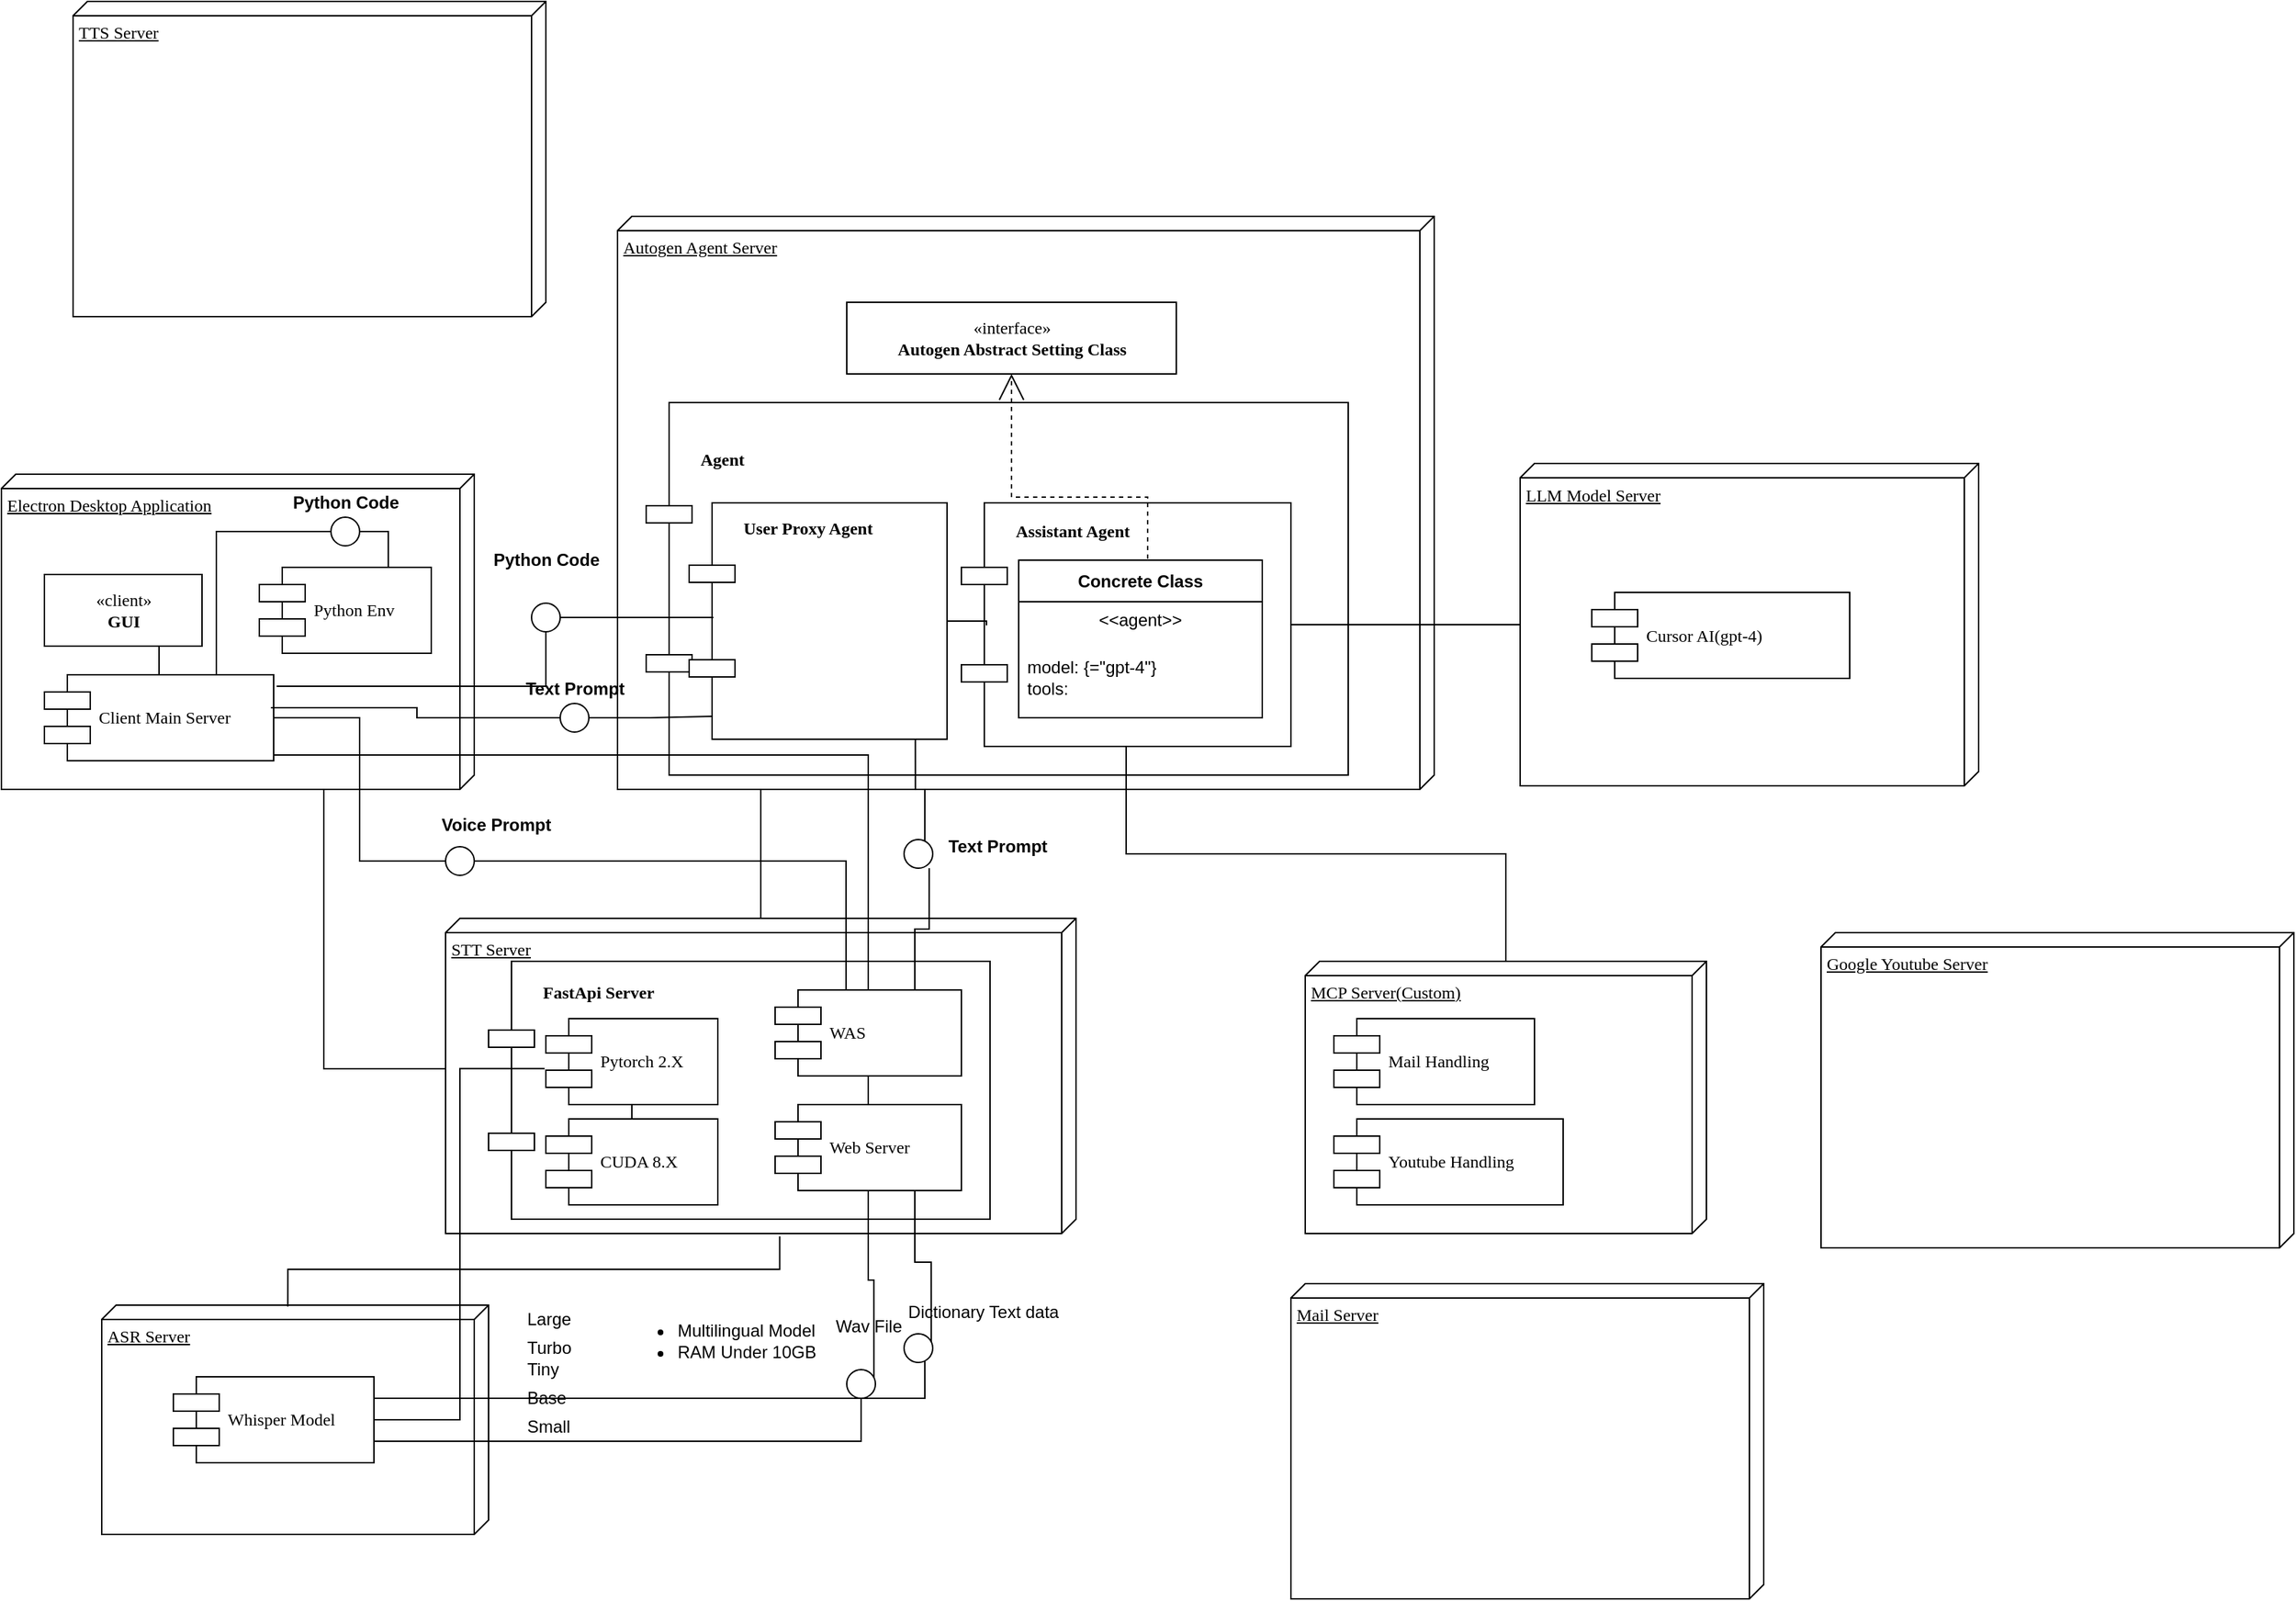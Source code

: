 <mxfile version="26.2.14">
  <diagram name="Page-1" id="5f0bae14-7c28-e335-631c-24af17079c00">
    <mxGraphModel dx="1294" dy="1692" grid="1" gridSize="10" guides="1" tooltips="1" connect="1" arrows="1" fold="1" page="1" pageScale="1" pageWidth="1100" pageHeight="850" background="none" math="0" shadow="0">
      <root>
        <mxCell id="0" />
        <mxCell id="1" parent="0" />
        <mxCell id="39150e848f15840c-1" value="Electron Desktop Application" style="verticalAlign=top;align=left;spacingTop=8;spacingLeft=2;spacingRight=12;shape=cube;size=10;direction=south;fontStyle=4;html=1;rounded=0;shadow=0;comic=0;labelBackgroundColor=none;strokeWidth=1;fontFamily=Verdana;fontSize=12" parent="1" vertex="1">
          <mxGeometry x="60" y="70" width="330" height="220" as="geometry" />
        </mxCell>
        <mxCell id="39150e848f15840c-2" value="Autogen Agent Server" style="verticalAlign=top;align=left;spacingTop=8;spacingLeft=2;spacingRight=12;shape=cube;size=10;direction=south;fontStyle=4;html=1;rounded=0;shadow=0;comic=0;labelBackgroundColor=none;strokeWidth=1;fontFamily=Verdana;fontSize=12" parent="1" vertex="1">
          <mxGeometry x="490" y="-110" width="570" height="400" as="geometry" />
        </mxCell>
        <mxCell id="_DX33EU-IOQj22-FRPUu-50" value="&lt;h4 style=&quot;padding-bottom: 180px;&quot;&gt;Agent&lt;/h4&gt;" style="shape=component;align=left;spacingLeft=36;rounded=0;shadow=0;comic=0;labelBackgroundColor=none;strokeWidth=1;fontFamily=Verdana;fontSize=12;html=1;" vertex="1" parent="1">
          <mxGeometry x="510" y="20" width="490" height="260" as="geometry" />
        </mxCell>
        <mxCell id="_DX33EU-IOQj22-FRPUu-29" style="edgeStyle=orthogonalEdgeStyle;rounded=0;orthogonalLoop=1;jettySize=auto;html=1;exitX=0.5;exitY=1;exitDx=0;exitDy=0;entryX=0.5;entryY=0;entryDx=0;entryDy=0;endArrow=none;startFill=0;" edge="1" parent="1" source="39150e848f15840c-4" target="_DX33EU-IOQj22-FRPUu-28">
          <mxGeometry relative="1" as="geometry" />
        </mxCell>
        <mxCell id="39150e848f15840c-4" value="«client»&lt;br&gt;&lt;b&gt;GUI&lt;/b&gt;" style="html=1;rounded=0;shadow=0;comic=0;labelBackgroundColor=none;strokeWidth=1;fontFamily=Verdana;fontSize=12;align=center;" parent="1" vertex="1">
          <mxGeometry x="90" y="140" width="110" height="50" as="geometry" />
        </mxCell>
        <mxCell id="39150e848f15840c-3" value="STT Server" style="verticalAlign=top;align=left;spacingTop=8;spacingLeft=2;spacingRight=12;shape=cube;size=10;direction=south;fontStyle=4;html=1;rounded=0;shadow=0;comic=0;labelBackgroundColor=none;strokeWidth=1;fontFamily=Verdana;fontSize=12" parent="1" vertex="1">
          <mxGeometry x="370" y="380" width="440" height="220" as="geometry" />
        </mxCell>
        <mxCell id="_DX33EU-IOQj22-FRPUu-26" value="&lt;h4 style=&quot;padding-bottom: 137px;&quot;&gt;FastApi Server&lt;/h4&gt;" style="shape=component;align=left;spacingLeft=36;rounded=0;shadow=0;comic=0;labelBackgroundColor=none;strokeWidth=1;fontFamily=Verdana;fontSize=12;html=1;" vertex="1" parent="1">
          <mxGeometry x="400" y="410" width="350" height="180" as="geometry" />
        </mxCell>
        <mxCell id="39150e848f15840c-5" value="Python Env" style="shape=component;align=left;spacingLeft=36;rounded=0;shadow=0;comic=0;labelBackgroundColor=none;strokeWidth=1;fontFamily=Verdana;fontSize=12;html=1;" parent="1" vertex="1">
          <mxGeometry x="240" y="135" width="120" height="60" as="geometry" />
        </mxCell>
        <mxCell id="39150e848f15840c-8" value="«interface»&lt;br&gt;&lt;b&gt;Autogen Abstract Setting Class&lt;/b&gt;" style="html=1;rounded=0;shadow=0;comic=0;labelBackgroundColor=none;strokeWidth=1;fontFamily=Verdana;fontSize=12;align=center;" parent="1" vertex="1">
          <mxGeometry x="650" y="-50" width="230" height="50" as="geometry" />
        </mxCell>
        <mxCell id="_DX33EU-IOQj22-FRPUu-25" style="edgeStyle=orthogonalEdgeStyle;rounded=0;orthogonalLoop=1;jettySize=auto;html=1;exitX=0.5;exitY=1;exitDx=0;exitDy=0;entryX=0.5;entryY=0;entryDx=0;entryDy=0;endArrow=none;startFill=0;" edge="1" parent="1" source="39150e848f15840c-10" target="_DX33EU-IOQj22-FRPUu-18">
          <mxGeometry relative="1" as="geometry" />
        </mxCell>
        <mxCell id="39150e848f15840c-10" value="Pytorch 2.X" style="shape=component;align=left;spacingLeft=36;rounded=0;shadow=0;comic=0;labelBackgroundColor=none;strokeWidth=1;fontFamily=Verdana;fontSize=12;html=1;" parent="1" vertex="1">
          <mxGeometry x="440" y="450" width="120" height="60" as="geometry" />
        </mxCell>
        <mxCell id="39150e848f15840c-17" style="edgeStyle=orthogonalEdgeStyle;rounded=0;html=1;labelBackgroundColor=none;startArrow=none;startFill=0;startSize=8;endArrow=none;endFill=0;endSize=16;fontFamily=Verdana;fontSize=12;" parent="1" source="39150e848f15840c-3" target="39150e848f15840c-2" edge="1">
          <mxGeometry relative="1" as="geometry">
            <Array as="points">
              <mxPoint x="695" y="485" />
            </Array>
          </mxGeometry>
        </mxCell>
        <mxCell id="39150e848f15840c-18" style="edgeStyle=orthogonalEdgeStyle;rounded=0;html=1;labelBackgroundColor=none;startArrow=none;startFill=0;startSize=8;endArrow=none;endFill=0;endSize=16;fontFamily=Verdana;fontSize=12;" parent="1" source="39150e848f15840c-3" target="39150e848f15840c-1" edge="1">
          <mxGeometry relative="1" as="geometry">
            <Array as="points">
              <mxPoint x="285" y="485" />
            </Array>
          </mxGeometry>
        </mxCell>
        <mxCell id="_DX33EU-IOQj22-FRPUu-1" value="LLM Model Server" style="verticalAlign=top;align=left;spacingTop=8;spacingLeft=2;spacingRight=12;shape=cube;size=10;direction=south;fontStyle=4;html=1;rounded=0;shadow=0;comic=0;labelBackgroundColor=none;strokeWidth=1;fontFamily=Verdana;fontSize=12" vertex="1" parent="1">
          <mxGeometry x="1120" y="62.5" width="320" height="225" as="geometry" />
        </mxCell>
        <mxCell id="_DX33EU-IOQj22-FRPUu-2" value="MCP Server(Custom)" style="verticalAlign=top;align=left;spacingTop=8;spacingLeft=2;spacingRight=12;shape=cube;size=10;direction=south;fontStyle=4;html=1;rounded=0;shadow=0;comic=0;labelBackgroundColor=none;strokeWidth=1;fontFamily=Verdana;fontSize=12" vertex="1" parent="1">
          <mxGeometry x="970" y="410" width="280" height="190" as="geometry" />
        </mxCell>
        <mxCell id="_DX33EU-IOQj22-FRPUu-3" value="ASR Server" style="verticalAlign=top;align=left;spacingTop=8;spacingLeft=2;spacingRight=12;shape=cube;size=10;direction=south;fontStyle=4;html=1;rounded=0;shadow=0;comic=0;labelBackgroundColor=none;strokeWidth=1;fontFamily=Verdana;fontSize=12" vertex="1" parent="1">
          <mxGeometry x="130" y="650" width="270" height="160" as="geometry" />
        </mxCell>
        <mxCell id="_DX33EU-IOQj22-FRPUu-73" style="edgeStyle=orthogonalEdgeStyle;rounded=0;orthogonalLoop=1;jettySize=auto;html=1;exitX=1;exitY=0.25;exitDx=0;exitDy=0;entryX=0.75;entryY=1;entryDx=0;entryDy=0;endArrow=none;startFill=0;" edge="1" parent="1" source="_DX33EU-IOQj22-FRPUu-74" target="_DX33EU-IOQj22-FRPUu-31">
          <mxGeometry relative="1" as="geometry" />
        </mxCell>
        <mxCell id="_DX33EU-IOQj22-FRPUu-4" value="Whisper Model" style="shape=component;align=left;spacingLeft=36;rounded=0;shadow=0;comic=0;labelBackgroundColor=none;strokeWidth=1;fontFamily=Verdana;fontSize=12;html=1;" vertex="1" parent="1">
          <mxGeometry x="180" y="700" width="140" height="60" as="geometry" />
        </mxCell>
        <mxCell id="_DX33EU-IOQj22-FRPUu-5" value="" style="shape=table;startSize=0;container=1;collapsible=0;childLayout=tableLayout;fontSize=11;fillColor=none;strokeColor=none;" vertex="1" parent="1">
          <mxGeometry x="420" y="650" width="60" height="115" as="geometry" />
        </mxCell>
        <mxCell id="_DX33EU-IOQj22-FRPUu-6" value="" style="shape=tableRow;horizontal=0;startSize=0;swimlaneHead=0;swimlaneBody=0;strokeColor=inherit;top=0;left=0;bottom=0;right=0;collapsible=0;dropTarget=0;fillColor=none;points=[[0,0.5],[1,0.5]];portConstraint=eastwest;fontSize=16;" vertex="1" parent="_DX33EU-IOQj22-FRPUu-5">
          <mxGeometry width="60" height="20" as="geometry" />
        </mxCell>
        <mxCell id="_DX33EU-IOQj22-FRPUu-7" value="Large" style="shape=partialRectangle;html=1;whiteSpace=wrap;connectable=0;strokeColor=inherit;overflow=hidden;fillColor=none;top=0;left=0;bottom=0;right=0;pointerEvents=1;fontSize=12;align=left;spacingLeft=5;" vertex="1" parent="_DX33EU-IOQj22-FRPUu-6">
          <mxGeometry width="60" height="20" as="geometry">
            <mxRectangle width="60" height="20" as="alternateBounds" />
          </mxGeometry>
        </mxCell>
        <mxCell id="_DX33EU-IOQj22-FRPUu-8" value="" style="shape=tableRow;horizontal=0;startSize=0;swimlaneHead=0;swimlaneBody=0;strokeColor=inherit;top=0;left=0;bottom=0;right=0;collapsible=0;dropTarget=0;fillColor=none;points=[[0,0.5],[1,0.5]];portConstraint=eastwest;fontSize=16;" vertex="1" parent="_DX33EU-IOQj22-FRPUu-5">
          <mxGeometry y="20" width="60" height="15" as="geometry" />
        </mxCell>
        <mxCell id="_DX33EU-IOQj22-FRPUu-9" value="Turbo" style="shape=partialRectangle;html=1;whiteSpace=wrap;connectable=0;strokeColor=inherit;overflow=hidden;fillColor=none;top=0;left=0;bottom=0;right=0;pointerEvents=1;fontSize=12;align=left;spacingLeft=5;" vertex="1" parent="_DX33EU-IOQj22-FRPUu-8">
          <mxGeometry width="60" height="15" as="geometry">
            <mxRectangle width="60" height="15" as="alternateBounds" />
          </mxGeometry>
        </mxCell>
        <mxCell id="_DX33EU-IOQj22-FRPUu-10" value="" style="shape=tableRow;horizontal=0;startSize=0;swimlaneHead=0;swimlaneBody=0;strokeColor=inherit;top=0;left=0;bottom=0;right=0;collapsible=0;dropTarget=0;fillColor=none;points=[[0,0.5],[1,0.5]];portConstraint=eastwest;fontSize=16;" vertex="1" parent="_DX33EU-IOQj22-FRPUu-5">
          <mxGeometry y="35" width="60" height="20" as="geometry" />
        </mxCell>
        <mxCell id="_DX33EU-IOQj22-FRPUu-11" value="Tiny" style="shape=partialRectangle;html=1;whiteSpace=wrap;connectable=0;strokeColor=inherit;overflow=hidden;fillColor=none;top=0;left=0;bottom=0;right=0;pointerEvents=1;fontSize=12;align=left;spacingLeft=5;" vertex="1" parent="_DX33EU-IOQj22-FRPUu-10">
          <mxGeometry width="60" height="20" as="geometry">
            <mxRectangle width="60" height="20" as="alternateBounds" />
          </mxGeometry>
        </mxCell>
        <mxCell id="_DX33EU-IOQj22-FRPUu-77" style="shape=tableRow;horizontal=0;startSize=0;swimlaneHead=0;swimlaneBody=0;strokeColor=inherit;top=0;left=0;bottom=0;right=0;collapsible=0;dropTarget=0;fillColor=none;points=[[0,0.5],[1,0.5]];portConstraint=eastwest;fontSize=16;" vertex="1" parent="_DX33EU-IOQj22-FRPUu-5">
          <mxGeometry y="55" width="60" height="20" as="geometry" />
        </mxCell>
        <mxCell id="_DX33EU-IOQj22-FRPUu-78" value="Base" style="shape=partialRectangle;html=1;whiteSpace=wrap;connectable=0;strokeColor=inherit;overflow=hidden;fillColor=none;top=0;left=0;bottom=0;right=0;pointerEvents=1;fontSize=12;align=left;spacingLeft=5;" vertex="1" parent="_DX33EU-IOQj22-FRPUu-77">
          <mxGeometry width="60" height="20" as="geometry">
            <mxRectangle width="60" height="20" as="alternateBounds" />
          </mxGeometry>
        </mxCell>
        <mxCell id="_DX33EU-IOQj22-FRPUu-79" style="shape=tableRow;horizontal=0;startSize=0;swimlaneHead=0;swimlaneBody=0;strokeColor=inherit;top=0;left=0;bottom=0;right=0;collapsible=0;dropTarget=0;fillColor=none;points=[[0,0.5],[1,0.5]];portConstraint=eastwest;fontSize=16;" vertex="1" parent="_DX33EU-IOQj22-FRPUu-5">
          <mxGeometry y="75" width="60" height="20" as="geometry" />
        </mxCell>
        <mxCell id="_DX33EU-IOQj22-FRPUu-80" value="Small" style="shape=partialRectangle;html=1;whiteSpace=wrap;connectable=0;strokeColor=inherit;overflow=hidden;fillColor=none;top=0;left=0;bottom=0;right=0;pointerEvents=1;fontSize=12;align=left;spacingLeft=5;" vertex="1" parent="_DX33EU-IOQj22-FRPUu-79">
          <mxGeometry width="60" height="20" as="geometry">
            <mxRectangle width="60" height="20" as="alternateBounds" />
          </mxGeometry>
        </mxCell>
        <mxCell id="_DX33EU-IOQj22-FRPUu-82" style="shape=tableRow;horizontal=0;startSize=0;swimlaneHead=0;swimlaneBody=0;strokeColor=inherit;top=0;left=0;bottom=0;right=0;collapsible=0;dropTarget=0;fillColor=none;points=[[0,0.5],[1,0.5]];portConstraint=eastwest;fontSize=16;" vertex="1" parent="_DX33EU-IOQj22-FRPUu-5">
          <mxGeometry y="95" width="60" height="20" as="geometry" />
        </mxCell>
        <mxCell id="_DX33EU-IOQj22-FRPUu-83" style="shape=partialRectangle;html=1;whiteSpace=wrap;connectable=0;strokeColor=inherit;overflow=hidden;fillColor=none;top=0;left=0;bottom=0;right=0;pointerEvents=1;fontSize=12;align=left;spacingLeft=5;" vertex="1" parent="_DX33EU-IOQj22-FRPUu-82">
          <mxGeometry width="60" height="20" as="geometry">
            <mxRectangle width="60" height="20" as="alternateBounds" />
          </mxGeometry>
        </mxCell>
        <mxCell id="_DX33EU-IOQj22-FRPUu-14" value="&lt;ul&gt;&lt;li&gt;Multilingual Model&lt;/li&gt;&lt;li&gt;RAM Under 10GB&lt;/li&gt;&lt;/ul&gt;" style="text;strokeColor=none;fillColor=none;html=1;whiteSpace=wrap;verticalAlign=middle;overflow=hidden;" vertex="1" parent="1">
          <mxGeometry x="490" y="635" width="200" height="80" as="geometry" />
        </mxCell>
        <mxCell id="_DX33EU-IOQj22-FRPUu-15" value="Mail Handling" style="shape=component;align=left;spacingLeft=36;rounded=0;shadow=0;comic=0;labelBackgroundColor=none;strokeWidth=1;fontFamily=Verdana;fontSize=12;html=1;" vertex="1" parent="1">
          <mxGeometry x="990" y="450" width="140" height="60" as="geometry" />
        </mxCell>
        <mxCell id="_DX33EU-IOQj22-FRPUu-16" value="Cursor AI(gpt-4)" style="shape=component;align=left;spacingLeft=36;rounded=0;shadow=0;comic=0;labelBackgroundColor=none;strokeWidth=1;fontFamily=Verdana;fontSize=12;html=1;" vertex="1" parent="1">
          <mxGeometry x="1170" y="152.5" width="180" height="60" as="geometry" />
        </mxCell>
        <mxCell id="_DX33EU-IOQj22-FRPUu-18" value="CUDA 8.X" style="shape=component;align=left;spacingLeft=36;rounded=0;shadow=0;comic=0;labelBackgroundColor=none;strokeWidth=1;fontFamily=Verdana;fontSize=12;html=1;" vertex="1" parent="1">
          <mxGeometry x="440" y="520" width="120" height="60" as="geometry" />
        </mxCell>
        <mxCell id="_DX33EU-IOQj22-FRPUu-23" style="edgeStyle=orthogonalEdgeStyle;rounded=0;orthogonalLoop=1;jettySize=auto;html=1;exitX=1.009;exitY=0.47;exitDx=0;exitDy=0;exitPerimeter=0;entryX=0.006;entryY=0.519;entryDx=0;entryDy=0;entryPerimeter=0;endArrow=none;startFill=0;" edge="1" parent="1" source="39150e848f15840c-3" target="_DX33EU-IOQj22-FRPUu-3">
          <mxGeometry relative="1" as="geometry" />
        </mxCell>
        <mxCell id="_DX33EU-IOQj22-FRPUu-24" style="edgeStyle=orthogonalEdgeStyle;rounded=0;orthogonalLoop=1;jettySize=auto;html=1;exitX=1;exitY=0.5;exitDx=0;exitDy=0;entryX=-0.007;entryY=0.581;entryDx=0;entryDy=0;entryPerimeter=0;endArrow=none;startFill=0;" edge="1" parent="1" source="_DX33EU-IOQj22-FRPUu-4" target="39150e848f15840c-10">
          <mxGeometry relative="1" as="geometry" />
        </mxCell>
        <mxCell id="_DX33EU-IOQj22-FRPUu-27" style="edgeStyle=orthogonalEdgeStyle;rounded=0;orthogonalLoop=1;jettySize=auto;html=1;exitX=0.625;exitY=0.933;exitDx=0;exitDy=0;exitPerimeter=0;entryX=0.5;entryY=0;entryDx=0;entryDy=0;endArrow=none;startFill=0;" edge="1" parent="1" source="_DX33EU-IOQj22-FRPUu-28" target="_DX33EU-IOQj22-FRPUu-30">
          <mxGeometry relative="1" as="geometry" />
        </mxCell>
        <mxCell id="_DX33EU-IOQj22-FRPUu-116" style="edgeStyle=orthogonalEdgeStyle;rounded=0;orthogonalLoop=1;jettySize=auto;html=1;exitX=0.75;exitY=0;exitDx=0;exitDy=0;entryX=0;entryY=0.5;entryDx=0;entryDy=0;endArrow=none;startFill=0;" edge="1" parent="1" source="_DX33EU-IOQj22-FRPUu-28" target="_DX33EU-IOQj22-FRPUu-104">
          <mxGeometry relative="1" as="geometry" />
        </mxCell>
        <mxCell id="_DX33EU-IOQj22-FRPUu-28" value="Client Main Server" style="shape=component;align=left;spacingLeft=36;rounded=0;shadow=0;comic=0;labelBackgroundColor=none;strokeWidth=1;fontFamily=Verdana;fontSize=12;html=1;" vertex="1" parent="1">
          <mxGeometry x="90" y="210" width="160" height="60" as="geometry" />
        </mxCell>
        <mxCell id="_DX33EU-IOQj22-FRPUu-33" style="edgeStyle=orthogonalEdgeStyle;rounded=0;orthogonalLoop=1;jettySize=auto;html=1;exitX=0.5;exitY=1;exitDx=0;exitDy=0;entryX=0.5;entryY=0;entryDx=0;entryDy=0;endArrow=none;startFill=0;" edge="1" parent="1" source="_DX33EU-IOQj22-FRPUu-30" target="_DX33EU-IOQj22-FRPUu-31">
          <mxGeometry relative="1" as="geometry" />
        </mxCell>
        <mxCell id="_DX33EU-IOQj22-FRPUu-30" value="WAS" style="shape=component;align=left;spacingLeft=36;rounded=0;shadow=0;comic=0;labelBackgroundColor=none;strokeWidth=1;fontFamily=Verdana;fontSize=12;html=1;" vertex="1" parent="1">
          <mxGeometry x="600" y="430" width="130" height="60" as="geometry" />
        </mxCell>
        <mxCell id="_DX33EU-IOQj22-FRPUu-37" style="edgeStyle=orthogonalEdgeStyle;rounded=0;orthogonalLoop=1;jettySize=auto;html=1;exitX=0.5;exitY=1;exitDx=0;exitDy=0;entryX=1;entryY=0.75;entryDx=0;entryDy=0;endArrow=none;startFill=0;" edge="1" parent="1" source="_DX33EU-IOQj22-FRPUu-70" target="_DX33EU-IOQj22-FRPUu-4">
          <mxGeometry relative="1" as="geometry" />
        </mxCell>
        <mxCell id="_DX33EU-IOQj22-FRPUu-31" value="Web Server" style="shape=component;align=left;spacingLeft=36;rounded=0;shadow=0;comic=0;labelBackgroundColor=none;strokeWidth=1;fontFamily=Verdana;fontSize=12;html=1;" vertex="1" parent="1">
          <mxGeometry x="600" y="510" width="130" height="60" as="geometry" />
        </mxCell>
        <mxCell id="_DX33EU-IOQj22-FRPUu-41" value="" style="ellipse;whiteSpace=wrap;html=1;rounded=0;shadow=0;comic=0;labelBackgroundColor=none;strokeWidth=1;fontFamily=Verdana;fontSize=12;align=center;" vertex="1" parent="1">
          <mxGeometry x="370" y="330" width="20" height="20" as="geometry" />
        </mxCell>
        <mxCell id="_DX33EU-IOQj22-FRPUu-42" style="edgeStyle=elbowEdgeStyle;rounded=0;html=1;labelBackgroundColor=none;startArrow=none;startFill=0;startSize=8;endArrow=none;endFill=0;endSize=16;fontFamily=Verdana;fontSize=12;entryX=1;entryY=0.5;entryDx=0;entryDy=0;" edge="1" parent="1" source="_DX33EU-IOQj22-FRPUu-41" target="_DX33EU-IOQj22-FRPUu-28">
          <mxGeometry relative="1" as="geometry">
            <mxPoint x="380" y="205" as="targetPoint" />
          </mxGeometry>
        </mxCell>
        <mxCell id="_DX33EU-IOQj22-FRPUu-43" value="&lt;h4&gt;Voice Prompt&lt;/h4&gt;" style="text;html=1;align=center;verticalAlign=middle;resizable=0;points=[];autosize=1;strokeColor=none;fillColor=none;" vertex="1" parent="1">
          <mxGeometry x="355" y="285" width="100" height="60" as="geometry" />
        </mxCell>
        <mxCell id="_DX33EU-IOQj22-FRPUu-45" style="edgeStyle=orthogonalEdgeStyle;rounded=0;orthogonalLoop=1;jettySize=auto;html=1;exitX=1;exitY=0.5;exitDx=0;exitDy=0;entryX=0.381;entryY=0.008;entryDx=0;entryDy=0;entryPerimeter=0;endArrow=none;startFill=0;" edge="1" parent="1" source="_DX33EU-IOQj22-FRPUu-41" target="_DX33EU-IOQj22-FRPUu-30">
          <mxGeometry relative="1" as="geometry" />
        </mxCell>
        <mxCell id="_DX33EU-IOQj22-FRPUu-51" value="&lt;h4 style=&quot;padding-bottom: 130px;&quot;&gt;Assistant Agent&lt;/h4&gt;" style="shape=component;align=left;spacingLeft=36;rounded=0;shadow=0;comic=0;labelBackgroundColor=none;strokeWidth=1;fontFamily=Verdana;fontSize=12;html=1;" vertex="1" parent="1">
          <mxGeometry x="730" y="90" width="230" height="170" as="geometry" />
        </mxCell>
        <mxCell id="_DX33EU-IOQj22-FRPUu-47" value="Concrete Class" style="swimlane;fontStyle=1;align=center;verticalAlign=middle;childLayout=stackLayout;horizontal=1;startSize=29;horizontalStack=0;resizeParent=1;resizeParentMax=0;resizeLast=0;collapsible=0;marginBottom=0;html=1;whiteSpace=wrap;" vertex="1" parent="1">
          <mxGeometry x="770" y="130" width="170" height="110" as="geometry" />
        </mxCell>
        <mxCell id="_DX33EU-IOQj22-FRPUu-48" value="&amp;lt;&amp;lt;agent&amp;gt;&amp;gt;" style="text;html=1;strokeColor=none;fillColor=none;align=center;verticalAlign=middle;spacingLeft=4;spacingRight=4;overflow=hidden;rotatable=0;points=[[0,0.5],[1,0.5]];portConstraint=eastwest;whiteSpace=wrap;" vertex="1" parent="_DX33EU-IOQj22-FRPUu-47">
          <mxGeometry y="29" width="170" height="25" as="geometry" />
        </mxCell>
        <mxCell id="_DX33EU-IOQj22-FRPUu-49" value="model: {=&quot;gpt-4&quot;}&lt;div&gt;tools:&lt;/div&gt;" style="text;html=1;strokeColor=none;fillColor=none;align=left;verticalAlign=middle;spacingLeft=4;spacingRight=4;overflow=hidden;rotatable=0;points=[[0,0.5],[1,0.5]];portConstraint=eastwest;whiteSpace=wrap;" vertex="1" parent="_DX33EU-IOQj22-FRPUu-47">
          <mxGeometry y="54" width="170" height="56" as="geometry" />
        </mxCell>
        <mxCell id="39150e848f15840c-16" style="edgeStyle=orthogonalEdgeStyle;rounded=0;html=1;dashed=1;labelBackgroundColor=none;startArrow=none;startFill=0;startSize=8;endArrow=open;endFill=0;endSize=16;fontFamily=Verdana;fontSize=12;exitX=0.5;exitY=0;exitDx=0;exitDy=0;entryX=0.5;entryY=1;entryDx=0;entryDy=0;" parent="1" source="_DX33EU-IOQj22-FRPUu-47" target="39150e848f15840c-8" edge="1">
          <mxGeometry relative="1" as="geometry">
            <mxPoint x="859.5" y="39.65" as="targetPoint" />
            <Array as="points">
              <mxPoint x="860" y="130" />
              <mxPoint x="860" y="86" />
              <mxPoint x="765" y="86" />
            </Array>
          </mxGeometry>
        </mxCell>
        <mxCell id="_DX33EU-IOQj22-FRPUu-53" value="&lt;h4 style=&quot;padding-bottom: 130px;&quot;&gt;User Proxy Agent&lt;/h4&gt;" style="shape=component;align=left;spacingLeft=36;rounded=0;shadow=0;comic=0;labelBackgroundColor=none;strokeWidth=1;fontFamily=Verdana;fontSize=12;html=1;" vertex="1" parent="1">
          <mxGeometry x="540" y="90" width="180" height="165" as="geometry" />
        </mxCell>
        <mxCell id="_DX33EU-IOQj22-FRPUu-19" style="edgeStyle=orthogonalEdgeStyle;rounded=0;orthogonalLoop=1;jettySize=auto;html=1;endArrow=none;startFill=0;exitX=1;exitY=0.5;exitDx=0;exitDy=0;" edge="1" parent="1" source="_DX33EU-IOQj22-FRPUu-51" target="_DX33EU-IOQj22-FRPUu-1">
          <mxGeometry relative="1" as="geometry" />
        </mxCell>
        <mxCell id="_DX33EU-IOQj22-FRPUu-57" value="" style="ellipse;whiteSpace=wrap;html=1;rounded=0;shadow=0;comic=0;labelBackgroundColor=none;strokeWidth=1;fontFamily=Verdana;fontSize=12;align=center;" vertex="1" parent="1">
          <mxGeometry x="450" y="230" width="20" height="20" as="geometry" />
        </mxCell>
        <mxCell id="_DX33EU-IOQj22-FRPUu-58" style="edgeStyle=elbowEdgeStyle;rounded=0;html=1;labelBackgroundColor=none;startArrow=none;startFill=0;startSize=8;endArrow=none;endFill=0;endSize=16;fontFamily=Verdana;fontSize=12;entryX=0.988;entryY=0.383;entryDx=0;entryDy=0;entryPerimeter=0;" edge="1" parent="1" source="_DX33EU-IOQj22-FRPUu-57" target="_DX33EU-IOQj22-FRPUu-28">
          <mxGeometry relative="1" as="geometry">
            <mxPoint x="470" y="190" as="targetPoint" />
            <Array as="points">
              <mxPoint x="350" y="240" />
            </Array>
          </mxGeometry>
        </mxCell>
        <mxCell id="_DX33EU-IOQj22-FRPUu-61" style="edgeStyle=orthogonalEdgeStyle;rounded=0;orthogonalLoop=1;jettySize=auto;html=1;exitX=1;exitY=0.5;exitDx=0;exitDy=0;endArrow=none;startFill=0;" edge="1" parent="1" source="_DX33EU-IOQj22-FRPUu-57">
          <mxGeometry relative="1" as="geometry">
            <mxPoint x="556" y="239" as="targetPoint" />
          </mxGeometry>
        </mxCell>
        <mxCell id="_DX33EU-IOQj22-FRPUu-66" style="edgeStyle=orthogonalEdgeStyle;rounded=0;orthogonalLoop=1;jettySize=auto;html=1;exitX=1;exitY=0.5;exitDx=0;exitDy=0;entryX=0.076;entryY=0.503;entryDx=0;entryDy=0;entryPerimeter=0;endArrow=none;endFill=0;startFill=0;" edge="1" parent="1" source="_DX33EU-IOQj22-FRPUu-53" target="_DX33EU-IOQj22-FRPUu-51">
          <mxGeometry relative="1" as="geometry" />
        </mxCell>
        <mxCell id="_DX33EU-IOQj22-FRPUu-69" value="Wav File" style="text;html=1;align=center;verticalAlign=middle;resizable=0;points=[];autosize=1;strokeColor=none;fillColor=none;" vertex="1" parent="1">
          <mxGeometry x="630" y="650" width="70" height="30" as="geometry" />
        </mxCell>
        <mxCell id="_DX33EU-IOQj22-FRPUu-71" value="" style="edgeStyle=orthogonalEdgeStyle;rounded=0;orthogonalLoop=1;jettySize=auto;html=1;exitX=0.5;exitY=1;exitDx=0;exitDy=0;entryX=1;entryY=0.75;entryDx=0;entryDy=0;endArrow=none;startFill=0;" edge="1" parent="1" source="_DX33EU-IOQj22-FRPUu-31" target="_DX33EU-IOQj22-FRPUu-70">
          <mxGeometry relative="1" as="geometry">
            <mxPoint x="665" y="570" as="sourcePoint" />
            <mxPoint x="320" y="745" as="targetPoint" />
          </mxGeometry>
        </mxCell>
        <mxCell id="_DX33EU-IOQj22-FRPUu-70" value="" style="ellipse;whiteSpace=wrap;html=1;rounded=0;shadow=0;comic=0;labelBackgroundColor=none;strokeWidth=1;fontFamily=Verdana;fontSize=12;align=center;" vertex="1" parent="1">
          <mxGeometry x="650" y="695" width="20" height="20" as="geometry" />
        </mxCell>
        <mxCell id="_DX33EU-IOQj22-FRPUu-75" value="" style="edgeStyle=orthogonalEdgeStyle;rounded=0;orthogonalLoop=1;jettySize=auto;html=1;exitX=1;exitY=0.25;exitDx=0;exitDy=0;entryX=0.75;entryY=1;entryDx=0;entryDy=0;endArrow=none;startFill=0;" edge="1" parent="1" source="_DX33EU-IOQj22-FRPUu-4" target="_DX33EU-IOQj22-FRPUu-74">
          <mxGeometry relative="1" as="geometry">
            <mxPoint x="320" y="715" as="sourcePoint" />
            <mxPoint x="698" y="570" as="targetPoint" />
          </mxGeometry>
        </mxCell>
        <mxCell id="_DX33EU-IOQj22-FRPUu-74" value="" style="ellipse;whiteSpace=wrap;html=1;rounded=0;shadow=0;comic=0;labelBackgroundColor=none;strokeWidth=1;fontFamily=Verdana;fontSize=12;align=center;" vertex="1" parent="1">
          <mxGeometry x="690" y="670" width="20" height="20" as="geometry" />
        </mxCell>
        <mxCell id="_DX33EU-IOQj22-FRPUu-76" value="Dictionary Text data" style="text;html=1;align=center;verticalAlign=middle;resizable=0;points=[];autosize=1;strokeColor=none;fillColor=none;" vertex="1" parent="1">
          <mxGeometry x="680" y="640" width="130" height="30" as="geometry" />
        </mxCell>
        <mxCell id="_DX33EU-IOQj22-FRPUu-21" style="edgeStyle=orthogonalEdgeStyle;rounded=0;orthogonalLoop=1;jettySize=auto;html=1;exitX=0.5;exitY=1;exitDx=0;exitDy=0;endArrow=none;startFill=0;" edge="1" parent="1" source="_DX33EU-IOQj22-FRPUu-51" target="_DX33EU-IOQj22-FRPUu-2">
          <mxGeometry relative="1" as="geometry" />
        </mxCell>
        <mxCell id="_DX33EU-IOQj22-FRPUu-87" style="edgeStyle=orthogonalEdgeStyle;rounded=0;orthogonalLoop=1;jettySize=auto;html=1;exitX=1;exitY=0.5;exitDx=0;exitDy=0;endArrow=none;startFill=0;entryX=0.094;entryY=0.485;entryDx=0;entryDy=0;entryPerimeter=0;" edge="1" parent="1" source="_DX33EU-IOQj22-FRPUu-90" target="_DX33EU-IOQj22-FRPUu-53">
          <mxGeometry relative="1" as="geometry">
            <mxPoint x="561" y="179" as="targetPoint" />
          </mxGeometry>
        </mxCell>
        <mxCell id="_DX33EU-IOQj22-FRPUu-90" value="" style="ellipse;whiteSpace=wrap;html=1;rounded=0;shadow=0;comic=0;labelBackgroundColor=none;strokeWidth=1;fontFamily=Verdana;fontSize=12;align=center;" vertex="1" parent="1">
          <mxGeometry x="430" y="160" width="20" height="20" as="geometry" />
        </mxCell>
        <mxCell id="_DX33EU-IOQj22-FRPUu-91" value="" style="edgeStyle=orthogonalEdgeStyle;rounded=0;orthogonalLoop=1;jettySize=auto;html=1;exitX=1.013;exitY=0.133;exitDx=0;exitDy=0;endArrow=none;startFill=0;exitPerimeter=0;" edge="1" parent="1" source="_DX33EU-IOQj22-FRPUu-28" target="_DX33EU-IOQj22-FRPUu-90">
          <mxGeometry relative="1" as="geometry">
            <mxPoint x="420" y="165" as="sourcePoint" />
            <mxPoint x="561" y="179" as="targetPoint" />
          </mxGeometry>
        </mxCell>
        <mxCell id="_DX33EU-IOQj22-FRPUu-92" value="&lt;h4&gt;Python Code&lt;/h4&gt;" style="text;html=1;align=center;verticalAlign=middle;resizable=0;points=[];autosize=1;strokeColor=none;fillColor=none;" vertex="1" parent="1">
          <mxGeometry x="390" y="100" width="100" height="60" as="geometry" />
        </mxCell>
        <mxCell id="_DX33EU-IOQj22-FRPUu-94" value="" style="edgeStyle=orthogonalEdgeStyle;rounded=0;orthogonalLoop=1;jettySize=auto;html=1;exitX=0.75;exitY=0;exitDx=0;exitDy=0;entryX=0.877;entryY=0.998;entryDx=0;entryDy=0;entryPerimeter=0;endArrow=none;startFill=0;" edge="1" parent="1" source="_DX33EU-IOQj22-FRPUu-30" target="_DX33EU-IOQj22-FRPUu-93">
          <mxGeometry relative="1" as="geometry">
            <mxPoint x="698" y="430" as="sourcePoint" />
            <mxPoint x="698" y="255" as="targetPoint" />
          </mxGeometry>
        </mxCell>
        <mxCell id="_DX33EU-IOQj22-FRPUu-93" value="" style="ellipse;whiteSpace=wrap;html=1;rounded=0;shadow=0;comic=0;labelBackgroundColor=none;strokeWidth=1;fontFamily=Verdana;fontSize=12;align=center;" vertex="1" parent="1">
          <mxGeometry x="690" y="325" width="20" height="20" as="geometry" />
        </mxCell>
        <mxCell id="_DX33EU-IOQj22-FRPUu-95" value="&lt;h4&gt;Text Prompt&lt;/h4&gt;" style="text;html=1;align=center;verticalAlign=middle;resizable=0;points=[];autosize=1;strokeColor=none;fillColor=none;" vertex="1" parent="1">
          <mxGeometry x="710" y="300" width="90" height="60" as="geometry" />
        </mxCell>
        <mxCell id="_DX33EU-IOQj22-FRPUu-46" style="edgeStyle=orthogonalEdgeStyle;rounded=0;orthogonalLoop=1;jettySize=auto;html=1;exitX=0.75;exitY=0;exitDx=0;exitDy=0;entryX=0.877;entryY=0.998;entryDx=0;entryDy=0;entryPerimeter=0;endArrow=none;startFill=0;" edge="1" parent="1" source="_DX33EU-IOQj22-FRPUu-93" target="_DX33EU-IOQj22-FRPUu-53">
          <mxGeometry relative="1" as="geometry">
            <mxPoint x="630" y="212.5" as="targetPoint" />
          </mxGeometry>
        </mxCell>
        <mxCell id="_DX33EU-IOQj22-FRPUu-62" value="&lt;h4&gt;Text Prompt&lt;/h4&gt;" style="text;html=1;align=center;verticalAlign=middle;resizable=0;points=[];autosize=1;strokeColor=none;fillColor=none;" vertex="1" parent="1">
          <mxGeometry x="415" y="190" width="90" height="60" as="geometry" />
        </mxCell>
        <mxCell id="_DX33EU-IOQj22-FRPUu-117" style="edgeStyle=orthogonalEdgeStyle;rounded=0;orthogonalLoop=1;jettySize=auto;html=1;exitX=1;exitY=0.5;exitDx=0;exitDy=0;entryX=0.75;entryY=0;entryDx=0;entryDy=0;endArrow=none;startFill=0;" edge="1" parent="1" source="_DX33EU-IOQj22-FRPUu-104" target="39150e848f15840c-5">
          <mxGeometry relative="1" as="geometry" />
        </mxCell>
        <mxCell id="_DX33EU-IOQj22-FRPUu-104" value="" style="ellipse;whiteSpace=wrap;html=1;rounded=0;shadow=0;comic=0;labelBackgroundColor=none;strokeWidth=1;fontFamily=Verdana;fontSize=12;align=center;" vertex="1" parent="1">
          <mxGeometry x="290" y="100" width="20" height="20" as="geometry" />
        </mxCell>
        <mxCell id="_DX33EU-IOQj22-FRPUu-118" value="&lt;h4&gt;Python Code&lt;/h4&gt;" style="text;html=1;align=center;verticalAlign=middle;resizable=0;points=[];autosize=1;strokeColor=none;fillColor=none;" vertex="1" parent="1">
          <mxGeometry x="250" y="60" width="100" height="60" as="geometry" />
        </mxCell>
        <mxCell id="_DX33EU-IOQj22-FRPUu-119" value="TTS Server" style="verticalAlign=top;align=left;spacingTop=8;spacingLeft=2;spacingRight=12;shape=cube;size=10;direction=south;fontStyle=4;html=1;rounded=0;shadow=0;comic=0;labelBackgroundColor=none;strokeWidth=1;fontFamily=Verdana;fontSize=12" vertex="1" parent="1">
          <mxGeometry x="110" y="-260" width="330" height="220" as="geometry" />
        </mxCell>
        <mxCell id="_DX33EU-IOQj22-FRPUu-120" value="Mail Server" style="verticalAlign=top;align=left;spacingTop=8;spacingLeft=2;spacingRight=12;shape=cube;size=10;direction=south;fontStyle=4;html=1;rounded=0;shadow=0;comic=0;labelBackgroundColor=none;strokeWidth=1;fontFamily=Verdana;fontSize=12" vertex="1" parent="1">
          <mxGeometry x="960" y="635" width="330" height="220" as="geometry" />
        </mxCell>
        <mxCell id="_DX33EU-IOQj22-FRPUu-121" value="Google Youtube Server" style="verticalAlign=top;align=left;spacingTop=8;spacingLeft=2;spacingRight=12;shape=cube;size=10;direction=south;fontStyle=4;html=1;rounded=0;shadow=0;comic=0;labelBackgroundColor=none;strokeWidth=1;fontFamily=Verdana;fontSize=12" vertex="1" parent="1">
          <mxGeometry x="1330" y="390" width="330" height="220" as="geometry" />
        </mxCell>
        <mxCell id="_DX33EU-IOQj22-FRPUu-123" value="Youtube Handling" style="shape=component;align=left;spacingLeft=36;rounded=0;shadow=0;comic=0;labelBackgroundColor=none;strokeWidth=1;fontFamily=Verdana;fontSize=12;html=1;" vertex="1" parent="1">
          <mxGeometry x="990" y="520" width="160" height="60" as="geometry" />
        </mxCell>
      </root>
    </mxGraphModel>
  </diagram>
</mxfile>
